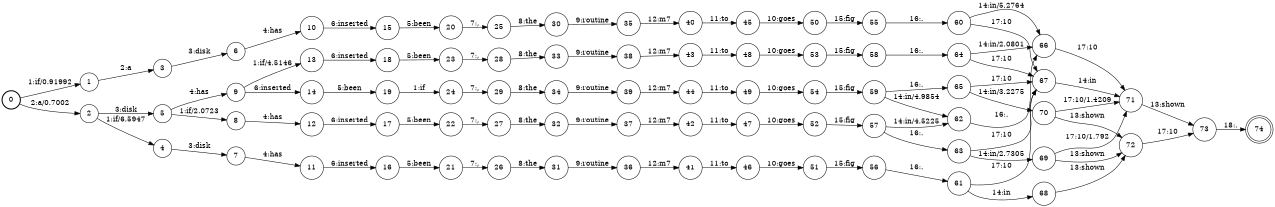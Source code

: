 digraph FST {
rankdir = LR;
size = "8.5,11";
label = "";
center = 1;
orientation = Portrait;
ranksep = "0.4";
nodesep = "0.25";
0 [label = "0", shape = circle, style = bold, fontsize = 14]
	0 -> 1 [label = "1:if/0.91992", fontsize = 14];
	0 -> 2 [label = "2:a/0.7002", fontsize = 14];
1 [label = "1", shape = circle, style = solid, fontsize = 14]
	1 -> 3 [label = "2:a", fontsize = 14];
2 [label = "2", shape = circle, style = solid, fontsize = 14]
	2 -> 4 [label = "1:if/6.5947", fontsize = 14];
	2 -> 5 [label = "3:disk", fontsize = 14];
3 [label = "3", shape = circle, style = solid, fontsize = 14]
	3 -> 6 [label = "3:disk", fontsize = 14];
4 [label = "4", shape = circle, style = solid, fontsize = 14]
	4 -> 7 [label = "3:disk", fontsize = 14];
5 [label = "5", shape = circle, style = solid, fontsize = 14]
	5 -> 8 [label = "1:if/2.0723", fontsize = 14];
	5 -> 9 [label = "4:has", fontsize = 14];
6 [label = "6", shape = circle, style = solid, fontsize = 14]
	6 -> 10 [label = "4:has", fontsize = 14];
7 [label = "7", shape = circle, style = solid, fontsize = 14]
	7 -> 11 [label = "4:has", fontsize = 14];
8 [label = "8", shape = circle, style = solid, fontsize = 14]
	8 -> 12 [label = "4:has", fontsize = 14];
9 [label = "9", shape = circle, style = solid, fontsize = 14]
	9 -> 13 [label = "1:if/4.5146", fontsize = 14];
	9 -> 14 [label = "6:inserted", fontsize = 14];
10 [label = "10", shape = circle, style = solid, fontsize = 14]
	10 -> 15 [label = "6:inserted", fontsize = 14];
11 [label = "11", shape = circle, style = solid, fontsize = 14]
	11 -> 16 [label = "6:inserted", fontsize = 14];
12 [label = "12", shape = circle, style = solid, fontsize = 14]
	12 -> 17 [label = "6:inserted", fontsize = 14];
13 [label = "13", shape = circle, style = solid, fontsize = 14]
	13 -> 18 [label = "6:inserted", fontsize = 14];
14 [label = "14", shape = circle, style = solid, fontsize = 14]
	14 -> 19 [label = "5:been", fontsize = 14];
15 [label = "15", shape = circle, style = solid, fontsize = 14]
	15 -> 20 [label = "5:been", fontsize = 14];
16 [label = "16", shape = circle, style = solid, fontsize = 14]
	16 -> 21 [label = "5:been", fontsize = 14];
17 [label = "17", shape = circle, style = solid, fontsize = 14]
	17 -> 22 [label = "5:been", fontsize = 14];
18 [label = "18", shape = circle, style = solid, fontsize = 14]
	18 -> 23 [label = "5:been", fontsize = 14];
19 [label = "19", shape = circle, style = solid, fontsize = 14]
	19 -> 24 [label = "1:if", fontsize = 14];
20 [label = "20", shape = circle, style = solid, fontsize = 14]
	20 -> 25 [label = "7:,", fontsize = 14];
21 [label = "21", shape = circle, style = solid, fontsize = 14]
	21 -> 26 [label = "7:,", fontsize = 14];
22 [label = "22", shape = circle, style = solid, fontsize = 14]
	22 -> 27 [label = "7:,", fontsize = 14];
23 [label = "23", shape = circle, style = solid, fontsize = 14]
	23 -> 28 [label = "7:,", fontsize = 14];
24 [label = "24", shape = circle, style = solid, fontsize = 14]
	24 -> 29 [label = "7:,", fontsize = 14];
25 [label = "25", shape = circle, style = solid, fontsize = 14]
	25 -> 30 [label = "8:the", fontsize = 14];
26 [label = "26", shape = circle, style = solid, fontsize = 14]
	26 -> 31 [label = "8:the", fontsize = 14];
27 [label = "27", shape = circle, style = solid, fontsize = 14]
	27 -> 32 [label = "8:the", fontsize = 14];
28 [label = "28", shape = circle, style = solid, fontsize = 14]
	28 -> 33 [label = "8:the", fontsize = 14];
29 [label = "29", shape = circle, style = solid, fontsize = 14]
	29 -> 34 [label = "8:the", fontsize = 14];
30 [label = "30", shape = circle, style = solid, fontsize = 14]
	30 -> 35 [label = "9:routine", fontsize = 14];
31 [label = "31", shape = circle, style = solid, fontsize = 14]
	31 -> 36 [label = "9:routine", fontsize = 14];
32 [label = "32", shape = circle, style = solid, fontsize = 14]
	32 -> 37 [label = "9:routine", fontsize = 14];
33 [label = "33", shape = circle, style = solid, fontsize = 14]
	33 -> 38 [label = "9:routine", fontsize = 14];
34 [label = "34", shape = circle, style = solid, fontsize = 14]
	34 -> 39 [label = "9:routine", fontsize = 14];
35 [label = "35", shape = circle, style = solid, fontsize = 14]
	35 -> 40 [label = "12:m7", fontsize = 14];
36 [label = "36", shape = circle, style = solid, fontsize = 14]
	36 -> 41 [label = "12:m7", fontsize = 14];
37 [label = "37", shape = circle, style = solid, fontsize = 14]
	37 -> 42 [label = "12:m7", fontsize = 14];
38 [label = "38", shape = circle, style = solid, fontsize = 14]
	38 -> 43 [label = "12:m7", fontsize = 14];
39 [label = "39", shape = circle, style = solid, fontsize = 14]
	39 -> 44 [label = "12:m7", fontsize = 14];
40 [label = "40", shape = circle, style = solid, fontsize = 14]
	40 -> 45 [label = "11:to", fontsize = 14];
41 [label = "41", shape = circle, style = solid, fontsize = 14]
	41 -> 46 [label = "11:to", fontsize = 14];
42 [label = "42", shape = circle, style = solid, fontsize = 14]
	42 -> 47 [label = "11:to", fontsize = 14];
43 [label = "43", shape = circle, style = solid, fontsize = 14]
	43 -> 48 [label = "11:to", fontsize = 14];
44 [label = "44", shape = circle, style = solid, fontsize = 14]
	44 -> 49 [label = "11:to", fontsize = 14];
45 [label = "45", shape = circle, style = solid, fontsize = 14]
	45 -> 50 [label = "10:goes", fontsize = 14];
46 [label = "46", shape = circle, style = solid, fontsize = 14]
	46 -> 51 [label = "10:goes", fontsize = 14];
47 [label = "47", shape = circle, style = solid, fontsize = 14]
	47 -> 52 [label = "10:goes", fontsize = 14];
48 [label = "48", shape = circle, style = solid, fontsize = 14]
	48 -> 53 [label = "10:goes", fontsize = 14];
49 [label = "49", shape = circle, style = solid, fontsize = 14]
	49 -> 54 [label = "10:goes", fontsize = 14];
50 [label = "50", shape = circle, style = solid, fontsize = 14]
	50 -> 55 [label = "15:fig", fontsize = 14];
51 [label = "51", shape = circle, style = solid, fontsize = 14]
	51 -> 56 [label = "15:fig", fontsize = 14];
52 [label = "52", shape = circle, style = solid, fontsize = 14]
	52 -> 57 [label = "15:fig", fontsize = 14];
53 [label = "53", shape = circle, style = solid, fontsize = 14]
	53 -> 58 [label = "15:fig", fontsize = 14];
54 [label = "54", shape = circle, style = solid, fontsize = 14]
	54 -> 59 [label = "15:fig", fontsize = 14];
55 [label = "55", shape = circle, style = solid, fontsize = 14]
	55 -> 60 [label = "16:.", fontsize = 14];
56 [label = "56", shape = circle, style = solid, fontsize = 14]
	56 -> 61 [label = "16:.", fontsize = 14];
57 [label = "57", shape = circle, style = solid, fontsize = 14]
	57 -> 62 [label = "14:in/4.5225", fontsize = 14];
	57 -> 63 [label = "16:.", fontsize = 14];
58 [label = "58", shape = circle, style = solid, fontsize = 14]
	58 -> 64 [label = "16:.", fontsize = 14];
59 [label = "59", shape = circle, style = solid, fontsize = 14]
	59 -> 62 [label = "14:in/4.9854", fontsize = 14];
	59 -> 65 [label = "16:.", fontsize = 14];
60 [label = "60", shape = circle, style = solid, fontsize = 14]
	60 -> 66 [label = "14:in/5.2764", fontsize = 14];
	60 -> 67 [label = "17:10", fontsize = 14];
61 [label = "61", shape = circle, style = solid, fontsize = 14]
	61 -> 68 [label = "14:in", fontsize = 14];
	61 -> 67 [label = "17:10", fontsize = 14];
62 [label = "62", shape = circle, style = solid, fontsize = 14]
	62 -> 66 [label = "16:.", fontsize = 14];
63 [label = "63", shape = circle, style = solid, fontsize = 14]
	63 -> 69 [label = "14:in/2.7305", fontsize = 14];
	63 -> 67 [label = "17:10", fontsize = 14];
64 [label = "64", shape = circle, style = solid, fontsize = 14]
	64 -> 66 [label = "14:in/2.0801", fontsize = 14];
	64 -> 67 [label = "17:10", fontsize = 14];
65 [label = "65", shape = circle, style = solid, fontsize = 14]
	65 -> 70 [label = "14:in/3.2275", fontsize = 14];
	65 -> 67 [label = "17:10", fontsize = 14];
66 [label = "66", shape = circle, style = solid, fontsize = 14]
	66 -> 71 [label = "17:10", fontsize = 14];
67 [label = "67", shape = circle, style = solid, fontsize = 14]
	67 -> 71 [label = "14:in", fontsize = 14];
68 [label = "68", shape = circle, style = solid, fontsize = 14]
	68 -> 72 [label = "13:shown", fontsize = 14];
69 [label = "69", shape = circle, style = solid, fontsize = 14]
	69 -> 72 [label = "13:shown", fontsize = 14];
	69 -> 71 [label = "17:10/1.792", fontsize = 14];
70 [label = "70", shape = circle, style = solid, fontsize = 14]
	70 -> 72 [label = "13:shown", fontsize = 14];
	70 -> 71 [label = "17:10/1.4209", fontsize = 14];
71 [label = "71", shape = circle, style = solid, fontsize = 14]
	71 -> 73 [label = "13:shown", fontsize = 14];
72 [label = "72", shape = circle, style = solid, fontsize = 14]
	72 -> 73 [label = "17:10", fontsize = 14];
73 [label = "73", shape = circle, style = solid, fontsize = 14]
	73 -> 74 [label = "18:.", fontsize = 14];
74 [label = "74", shape = doublecircle, style = solid, fontsize = 14]
}
